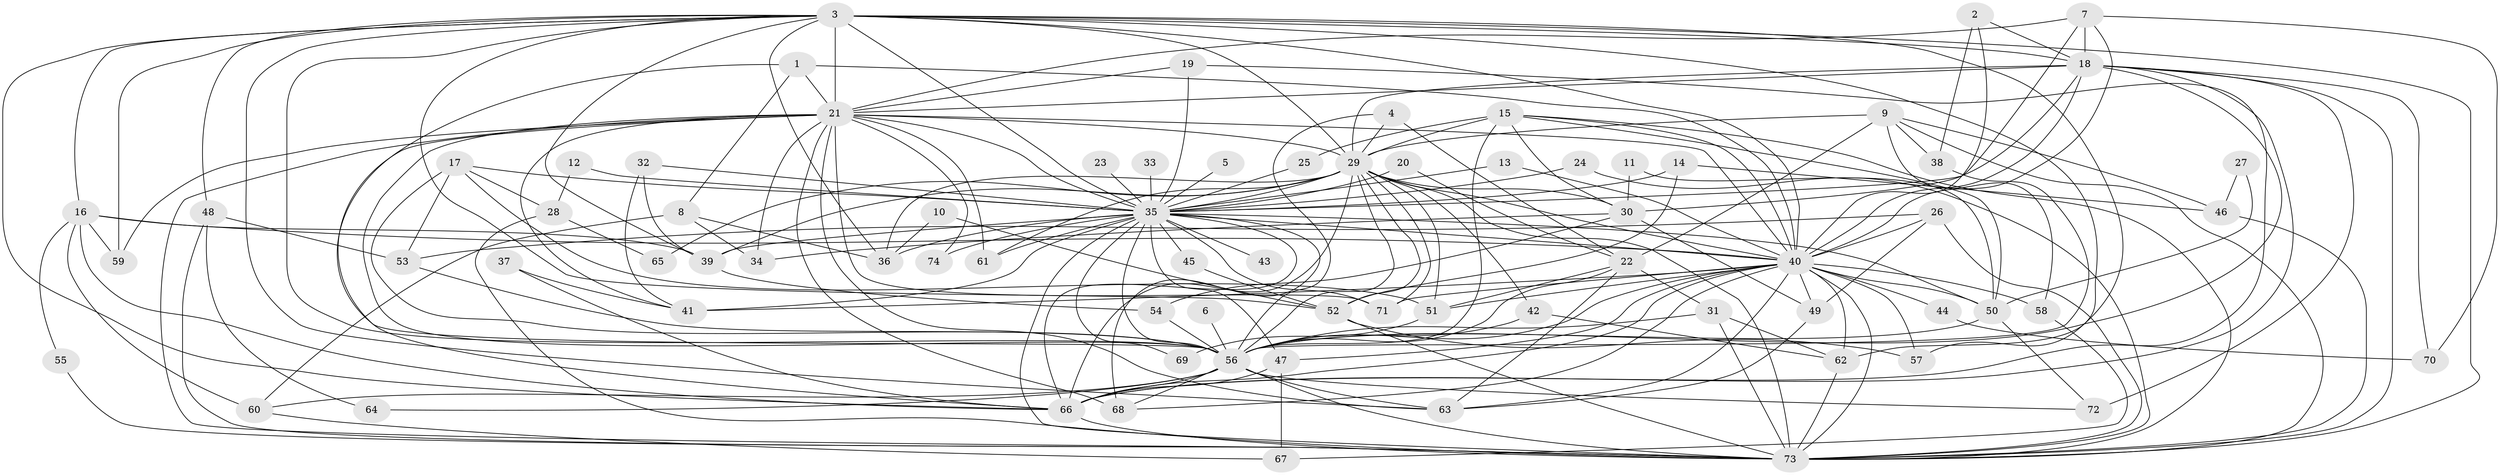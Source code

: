 // original degree distribution, {16: 0.013513513513513514, 23: 0.013513513513513514, 37: 0.006756756756756757, 24: 0.006756756756756757, 43: 0.006756756756756757, 12: 0.006756756756756757, 31: 0.006756756756756757, 18: 0.006756756756756757, 4: 0.12837837837837837, 2: 0.5337837837837838, 7: 0.033783783783783786, 6: 0.02702702702702703, 3: 0.17567567567567569, 5: 0.02702702702702703, 8: 0.006756756756756757}
// Generated by graph-tools (version 1.1) at 2025/01/03/09/25 03:01:24]
// undirected, 74 vertices, 205 edges
graph export_dot {
graph [start="1"]
  node [color=gray90,style=filled];
  1;
  2;
  3;
  4;
  5;
  6;
  7;
  8;
  9;
  10;
  11;
  12;
  13;
  14;
  15;
  16;
  17;
  18;
  19;
  20;
  21;
  22;
  23;
  24;
  25;
  26;
  27;
  28;
  29;
  30;
  31;
  32;
  33;
  34;
  35;
  36;
  37;
  38;
  39;
  40;
  41;
  42;
  43;
  44;
  45;
  46;
  47;
  48;
  49;
  50;
  51;
  52;
  53;
  54;
  55;
  56;
  57;
  58;
  59;
  60;
  61;
  62;
  63;
  64;
  65;
  66;
  67;
  68;
  69;
  70;
  71;
  72;
  73;
  74;
  1 -- 8 [weight=1.0];
  1 -- 21 [weight=1.0];
  1 -- 40 [weight=1.0];
  1 -- 56 [weight=1.0];
  2 -- 18 [weight=1.0];
  2 -- 38 [weight=1.0];
  2 -- 40 [weight=1.0];
  3 -- 16 [weight=1.0];
  3 -- 18 [weight=2.0];
  3 -- 21 [weight=2.0];
  3 -- 29 [weight=2.0];
  3 -- 35 [weight=2.0];
  3 -- 36 [weight=1.0];
  3 -- 39 [weight=1.0];
  3 -- 40 [weight=3.0];
  3 -- 48 [weight=2.0];
  3 -- 52 [weight=1.0];
  3 -- 56 [weight=2.0];
  3 -- 57 [weight=1.0];
  3 -- 59 [weight=2.0];
  3 -- 62 [weight=1.0];
  3 -- 63 [weight=1.0];
  3 -- 66 [weight=3.0];
  3 -- 73 [weight=2.0];
  4 -- 22 [weight=1.0];
  4 -- 29 [weight=1.0];
  4 -- 56 [weight=1.0];
  5 -- 35 [weight=1.0];
  6 -- 56 [weight=1.0];
  7 -- 18 [weight=1.0];
  7 -- 21 [weight=1.0];
  7 -- 30 [weight=1.0];
  7 -- 40 [weight=1.0];
  7 -- 70 [weight=1.0];
  8 -- 34 [weight=1.0];
  8 -- 36 [weight=1.0];
  8 -- 60 [weight=1.0];
  9 -- 22 [weight=1.0];
  9 -- 29 [weight=1.0];
  9 -- 38 [weight=1.0];
  9 -- 46 [weight=1.0];
  9 -- 58 [weight=1.0];
  9 -- 73 [weight=1.0];
  10 -- 36 [weight=1.0];
  10 -- 52 [weight=1.0];
  11 -- 30 [weight=1.0];
  11 -- 50 [weight=1.0];
  12 -- 28 [weight=1.0];
  12 -- 35 [weight=1.0];
  13 -- 35 [weight=1.0];
  13 -- 40 [weight=1.0];
  14 -- 35 [weight=1.0];
  14 -- 46 [weight=1.0];
  14 -- 52 [weight=1.0];
  15 -- 25 [weight=1.0];
  15 -- 29 [weight=1.0];
  15 -- 30 [weight=1.0];
  15 -- 40 [weight=1.0];
  15 -- 50 [weight=1.0];
  15 -- 56 [weight=2.0];
  15 -- 73 [weight=1.0];
  16 -- 39 [weight=1.0];
  16 -- 40 [weight=1.0];
  16 -- 55 [weight=1.0];
  16 -- 59 [weight=1.0];
  16 -- 60 [weight=1.0];
  16 -- 66 [weight=1.0];
  17 -- 28 [weight=1.0];
  17 -- 35 [weight=1.0];
  17 -- 51 [weight=1.0];
  17 -- 53 [weight=1.0];
  17 -- 56 [weight=2.0];
  18 -- 21 [weight=2.0];
  18 -- 29 [weight=1.0];
  18 -- 35 [weight=1.0];
  18 -- 40 [weight=2.0];
  18 -- 56 [weight=1.0];
  18 -- 66 [weight=1.0];
  18 -- 70 [weight=1.0];
  18 -- 72 [weight=1.0];
  18 -- 73 [weight=1.0];
  19 -- 21 [weight=1.0];
  19 -- 35 [weight=1.0];
  19 -- 66 [weight=1.0];
  20 -- 22 [weight=1.0];
  20 -- 35 [weight=1.0];
  21 -- 29 [weight=1.0];
  21 -- 34 [weight=1.0];
  21 -- 35 [weight=1.0];
  21 -- 40 [weight=1.0];
  21 -- 41 [weight=1.0];
  21 -- 56 [weight=1.0];
  21 -- 59 [weight=1.0];
  21 -- 61 [weight=1.0];
  21 -- 63 [weight=1.0];
  21 -- 66 [weight=1.0];
  21 -- 68 [weight=2.0];
  21 -- 71 [weight=1.0];
  21 -- 73 [weight=2.0];
  21 -- 74 [weight=1.0];
  22 -- 31 [weight=1.0];
  22 -- 51 [weight=2.0];
  22 -- 56 [weight=1.0];
  22 -- 63 [weight=1.0];
  23 -- 35 [weight=1.0];
  24 -- 35 [weight=1.0];
  24 -- 73 [weight=1.0];
  25 -- 35 [weight=1.0];
  26 -- 40 [weight=2.0];
  26 -- 49 [weight=1.0];
  26 -- 53 [weight=1.0];
  26 -- 73 [weight=1.0];
  27 -- 46 [weight=1.0];
  27 -- 50 [weight=1.0];
  28 -- 65 [weight=2.0];
  28 -- 73 [weight=2.0];
  29 -- 30 [weight=1.0];
  29 -- 35 [weight=2.0];
  29 -- 36 [weight=1.0];
  29 -- 39 [weight=1.0];
  29 -- 40 [weight=2.0];
  29 -- 42 [weight=1.0];
  29 -- 51 [weight=1.0];
  29 -- 52 [weight=1.0];
  29 -- 56 [weight=1.0];
  29 -- 61 [weight=1.0];
  29 -- 65 [weight=1.0];
  29 -- 66 [weight=2.0];
  29 -- 71 [weight=1.0];
  29 -- 73 [weight=1.0];
  30 -- 34 [weight=1.0];
  30 -- 49 [weight=1.0];
  30 -- 54 [weight=1.0];
  31 -- 56 [weight=1.0];
  31 -- 62 [weight=1.0];
  31 -- 73 [weight=1.0];
  32 -- 35 [weight=1.0];
  32 -- 39 [weight=1.0];
  32 -- 41 [weight=1.0];
  33 -- 35 [weight=1.0];
  35 -- 36 [weight=1.0];
  35 -- 39 [weight=1.0];
  35 -- 40 [weight=3.0];
  35 -- 41 [weight=2.0];
  35 -- 43 [weight=1.0];
  35 -- 45 [weight=1.0];
  35 -- 47 [weight=1.0];
  35 -- 50 [weight=1.0];
  35 -- 56 [weight=1.0];
  35 -- 61 [weight=2.0];
  35 -- 66 [weight=1.0];
  35 -- 68 [weight=1.0];
  35 -- 69 [weight=1.0];
  35 -- 71 [weight=1.0];
  35 -- 73 [weight=1.0];
  35 -- 74 [weight=2.0];
  37 -- 41 [weight=1.0];
  37 -- 66 [weight=1.0];
  38 -- 56 [weight=1.0];
  39 -- 54 [weight=1.0];
  40 -- 41 [weight=1.0];
  40 -- 44 [weight=1.0];
  40 -- 47 [weight=1.0];
  40 -- 49 [weight=2.0];
  40 -- 50 [weight=1.0];
  40 -- 51 [weight=1.0];
  40 -- 56 [weight=2.0];
  40 -- 57 [weight=1.0];
  40 -- 58 [weight=1.0];
  40 -- 62 [weight=2.0];
  40 -- 63 [weight=1.0];
  40 -- 66 [weight=1.0];
  40 -- 68 [weight=1.0];
  40 -- 71 [weight=1.0];
  40 -- 73 [weight=1.0];
  42 -- 56 [weight=1.0];
  42 -- 62 [weight=1.0];
  44 -- 70 [weight=1.0];
  45 -- 52 [weight=1.0];
  46 -- 73 [weight=1.0];
  47 -- 66 [weight=1.0];
  47 -- 67 [weight=1.0];
  48 -- 53 [weight=1.0];
  48 -- 64 [weight=1.0];
  48 -- 73 [weight=1.0];
  49 -- 63 [weight=1.0];
  50 -- 56 [weight=1.0];
  50 -- 72 [weight=1.0];
  51 -- 69 [weight=1.0];
  52 -- 57 [weight=1.0];
  52 -- 73 [weight=1.0];
  53 -- 56 [weight=1.0];
  54 -- 56 [weight=1.0];
  55 -- 73 [weight=1.0];
  56 -- 60 [weight=1.0];
  56 -- 63 [weight=1.0];
  56 -- 64 [weight=1.0];
  56 -- 66 [weight=2.0];
  56 -- 68 [weight=1.0];
  56 -- 72 [weight=1.0];
  56 -- 73 [weight=1.0];
  58 -- 67 [weight=1.0];
  60 -- 67 [weight=1.0];
  62 -- 73 [weight=1.0];
  66 -- 73 [weight=1.0];
}
